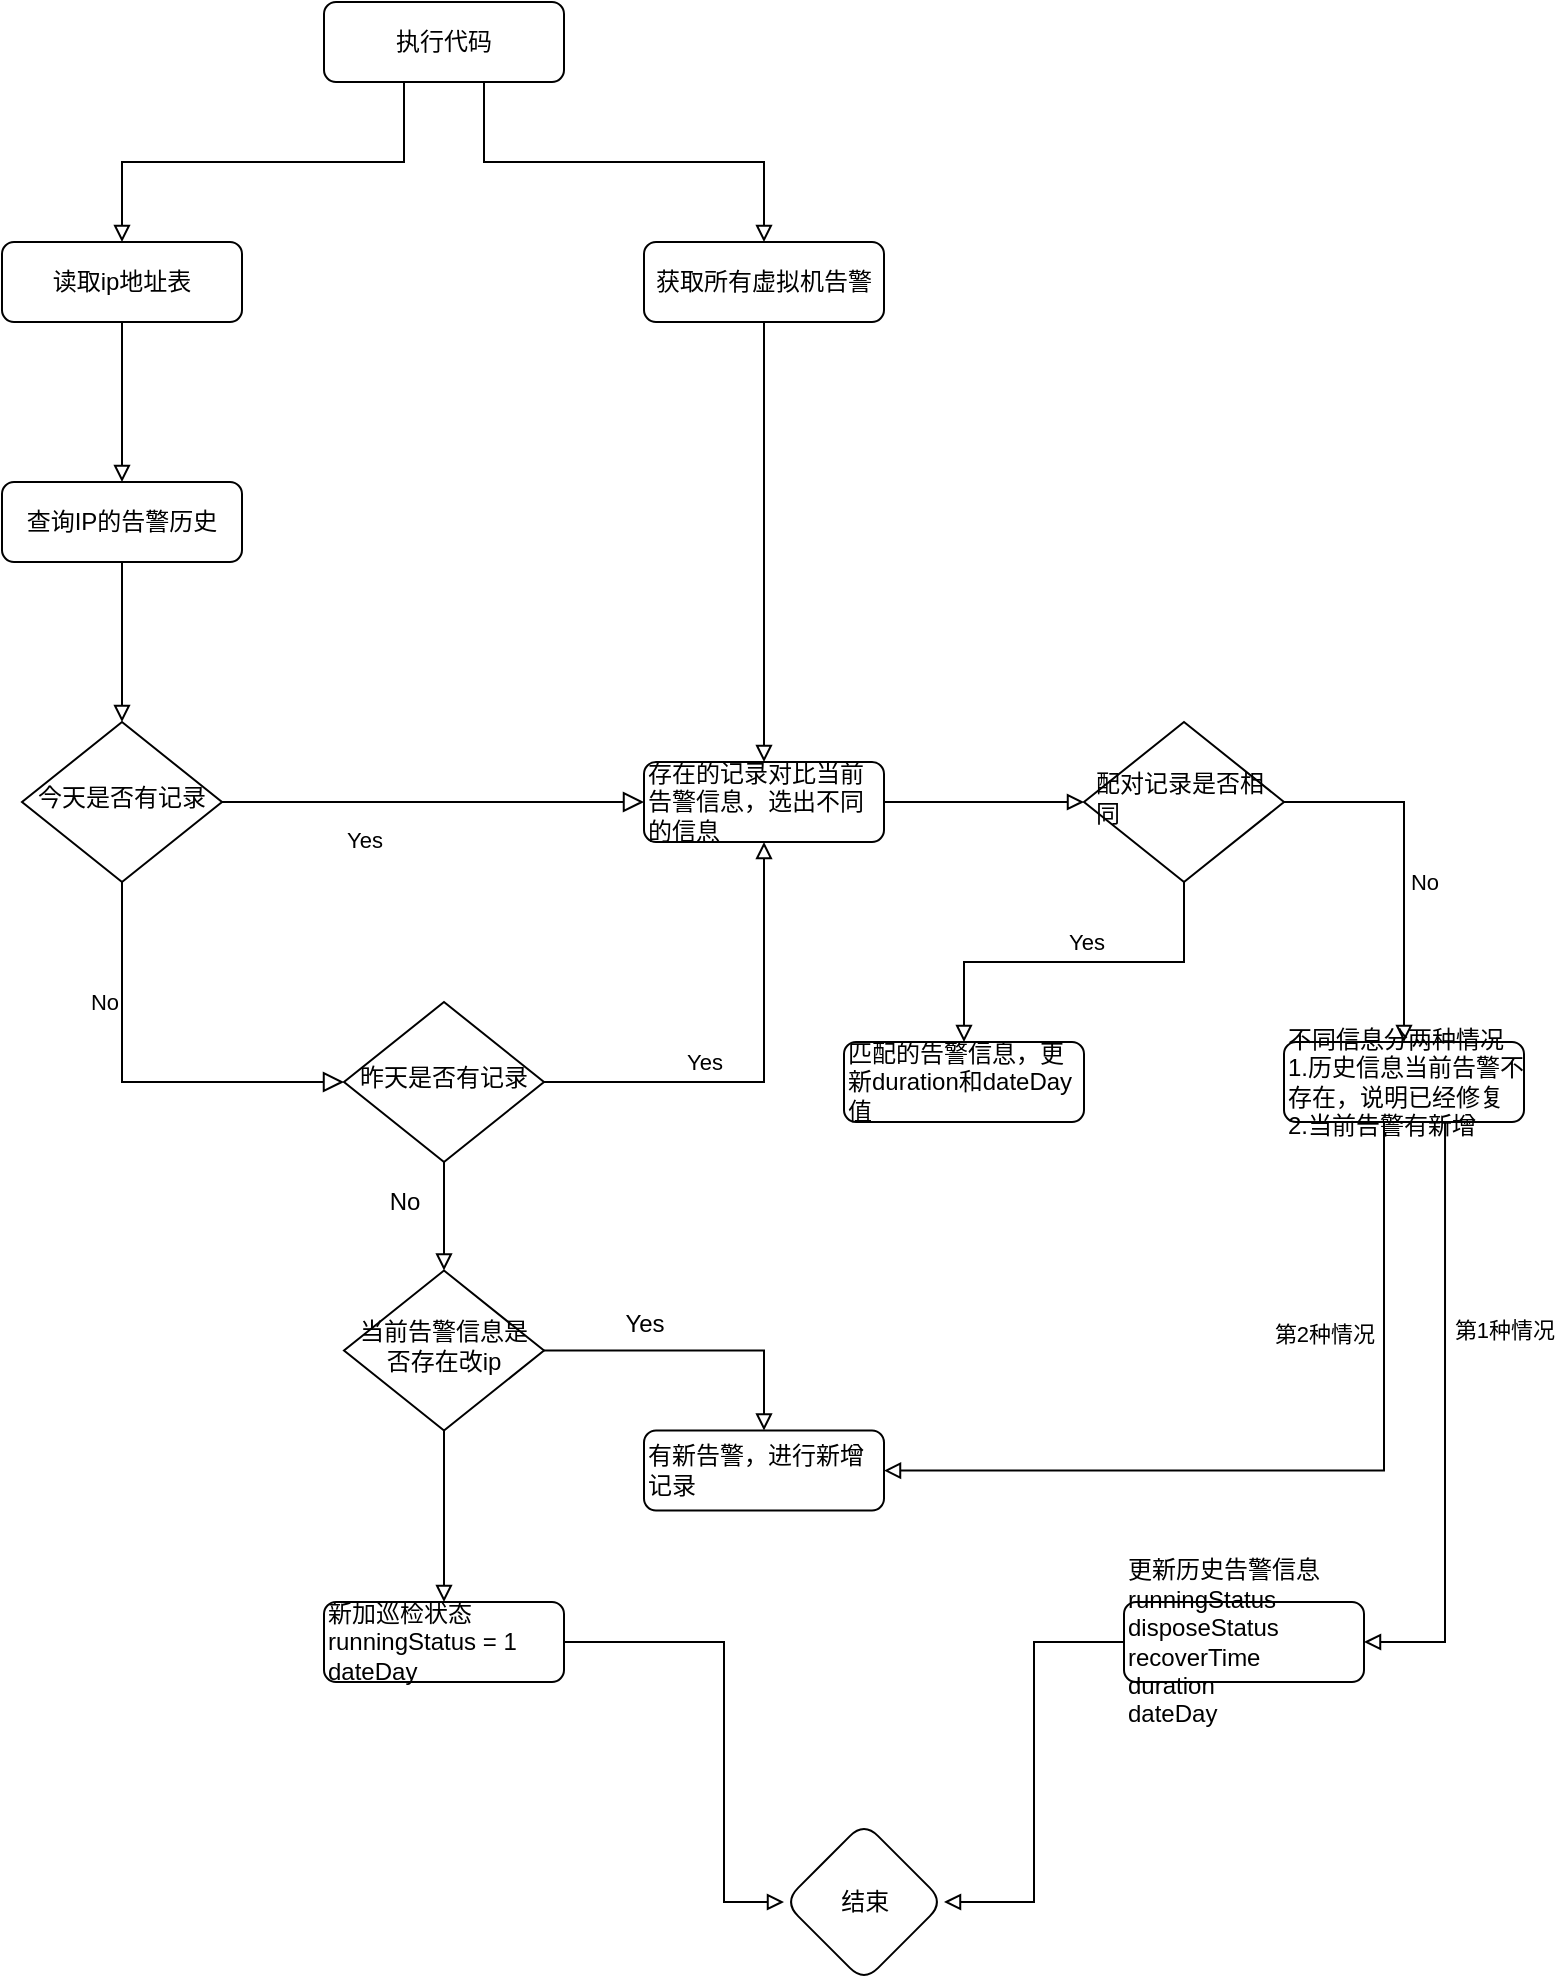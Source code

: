 <mxfile version="17.4.5" type="github">
  <diagram id="C5RBs43oDa-KdzZeNtuy" name="Page-1">
    <mxGraphModel dx="786" dy="436" grid="1" gridSize="10" guides="1" tooltips="1" connect="1" arrows="1" fold="1" page="1" pageScale="1" pageWidth="827" pageHeight="1169" math="0" shadow="0">
      <root>
        <mxCell id="WIyWlLk6GJQsqaUBKTNV-0" />
        <mxCell id="WIyWlLk6GJQsqaUBKTNV-1" parent="WIyWlLk6GJQsqaUBKTNV-0" />
        <mxCell id="_8nHyWnCvMnWl4ZnAWqh-7" value="" style="edgeStyle=orthogonalEdgeStyle;rounded=0;orthogonalLoop=1;jettySize=auto;html=1;startArrow=none;startFill=0;endArrow=block;endFill=0;" parent="WIyWlLk6GJQsqaUBKTNV-1" source="WIyWlLk6GJQsqaUBKTNV-3" target="_8nHyWnCvMnWl4ZnAWqh-6" edge="1">
          <mxGeometry relative="1" as="geometry" />
        </mxCell>
        <mxCell id="WIyWlLk6GJQsqaUBKTNV-3" value="读取ip地址表" style="rounded=1;whiteSpace=wrap;html=1;fontSize=12;glass=0;strokeWidth=1;shadow=0;" parent="WIyWlLk6GJQsqaUBKTNV-1" vertex="1">
          <mxGeometry x="119" y="160" width="120" height="40" as="geometry" />
        </mxCell>
        <mxCell id="WIyWlLk6GJQsqaUBKTNV-4" value="Yes" style="rounded=0;html=1;jettySize=auto;orthogonalLoop=1;fontSize=11;endArrow=block;endFill=0;endSize=8;strokeWidth=1;shadow=0;labelBackgroundColor=none;edgeStyle=orthogonalEdgeStyle;entryX=0;entryY=0.5;entryDx=0;entryDy=0;" parent="WIyWlLk6GJQsqaUBKTNV-1" source="WIyWlLk6GJQsqaUBKTNV-6" target="_8nHyWnCvMnWl4ZnAWqh-14" edge="1">
          <mxGeometry x="-0.333" y="-19" relative="1" as="geometry">
            <mxPoint as="offset" />
            <mxPoint x="179" y="520" as="targetPoint" />
            <Array as="points">
              <mxPoint x="270" y="440" />
            </Array>
          </mxGeometry>
        </mxCell>
        <mxCell id="WIyWlLk6GJQsqaUBKTNV-5" value="No" style="edgeStyle=orthogonalEdgeStyle;rounded=0;html=1;jettySize=auto;orthogonalLoop=1;fontSize=11;endArrow=block;endFill=0;endSize=8;strokeWidth=1;shadow=0;labelBackgroundColor=none;entryX=0;entryY=0.5;entryDx=0;entryDy=0;" parent="WIyWlLk6GJQsqaUBKTNV-1" source="WIyWlLk6GJQsqaUBKTNV-6" target="_8nHyWnCvMnWl4ZnAWqh-10" edge="1">
          <mxGeometry x="-0.431" y="-9" relative="1" as="geometry">
            <mxPoint as="offset" />
            <Array as="points">
              <mxPoint x="179" y="580" />
            </Array>
          </mxGeometry>
        </mxCell>
        <mxCell id="WIyWlLk6GJQsqaUBKTNV-6" value="今天是否有记录" style="rhombus;whiteSpace=wrap;html=1;shadow=0;fontFamily=Helvetica;fontSize=12;align=center;strokeWidth=1;spacing=6;spacingTop=-4;" parent="WIyWlLk6GJQsqaUBKTNV-1" vertex="1">
          <mxGeometry x="129" y="400" width="100" height="80" as="geometry" />
        </mxCell>
        <mxCell id="_8nHyWnCvMnWl4ZnAWqh-3" style="edgeStyle=orthogonalEdgeStyle;rounded=0;orthogonalLoop=1;jettySize=auto;html=1;entryX=0.5;entryY=0;entryDx=0;entryDy=0;endArrow=block;endFill=0;" parent="WIyWlLk6GJQsqaUBKTNV-1" source="_8nHyWnCvMnWl4ZnAWqh-0" target="WIyWlLk6GJQsqaUBKTNV-3" edge="1">
          <mxGeometry relative="1" as="geometry">
            <Array as="points">
              <mxPoint x="320" y="120" />
              <mxPoint x="179" y="120" />
            </Array>
          </mxGeometry>
        </mxCell>
        <mxCell id="_8nHyWnCvMnWl4ZnAWqh-5" value="" style="edgeStyle=orthogonalEdgeStyle;rounded=0;orthogonalLoop=1;jettySize=auto;html=1;startArrow=none;startFill=0;endArrow=block;endFill=0;" parent="WIyWlLk6GJQsqaUBKTNV-1" source="_8nHyWnCvMnWl4ZnAWqh-0" target="_8nHyWnCvMnWl4ZnAWqh-4" edge="1">
          <mxGeometry relative="1" as="geometry">
            <Array as="points">
              <mxPoint x="360" y="120" />
              <mxPoint x="500" y="120" />
            </Array>
          </mxGeometry>
        </mxCell>
        <mxCell id="_8nHyWnCvMnWl4ZnAWqh-0" value="执行代码" style="rounded=1;whiteSpace=wrap;html=1;fontSize=12;glass=0;strokeWidth=1;shadow=0;" parent="WIyWlLk6GJQsqaUBKTNV-1" vertex="1">
          <mxGeometry x="280" y="40" width="120" height="40" as="geometry" />
        </mxCell>
        <mxCell id="_8nHyWnCvMnWl4ZnAWqh-25" style="edgeStyle=orthogonalEdgeStyle;rounded=0;orthogonalLoop=1;jettySize=auto;html=1;entryX=0.5;entryY=0;entryDx=0;entryDy=0;startArrow=none;startFill=0;endArrow=block;endFill=0;" parent="WIyWlLk6GJQsqaUBKTNV-1" source="_8nHyWnCvMnWl4ZnAWqh-4" target="_8nHyWnCvMnWl4ZnAWqh-14" edge="1">
          <mxGeometry relative="1" as="geometry">
            <Array as="points">
              <mxPoint x="500" y="370" />
              <mxPoint x="500" y="370" />
            </Array>
          </mxGeometry>
        </mxCell>
        <mxCell id="_8nHyWnCvMnWl4ZnAWqh-4" value="获取所有虚拟机告警" style="rounded=1;whiteSpace=wrap;html=1;fontSize=12;glass=0;strokeWidth=1;shadow=0;" parent="WIyWlLk6GJQsqaUBKTNV-1" vertex="1">
          <mxGeometry x="440" y="160" width="120" height="40" as="geometry" />
        </mxCell>
        <mxCell id="_8nHyWnCvMnWl4ZnAWqh-8" style="edgeStyle=orthogonalEdgeStyle;rounded=0;orthogonalLoop=1;jettySize=auto;html=1;entryX=0.5;entryY=0;entryDx=0;entryDy=0;startArrow=none;startFill=0;endArrow=block;endFill=0;" parent="WIyWlLk6GJQsqaUBKTNV-1" source="_8nHyWnCvMnWl4ZnAWqh-6" target="WIyWlLk6GJQsqaUBKTNV-6" edge="1">
          <mxGeometry relative="1" as="geometry" />
        </mxCell>
        <mxCell id="_8nHyWnCvMnWl4ZnAWqh-6" value="查询IP的告警历史" style="rounded=1;whiteSpace=wrap;html=1;fontSize=12;glass=0;strokeWidth=1;shadow=0;" parent="WIyWlLk6GJQsqaUBKTNV-1" vertex="1">
          <mxGeometry x="119" y="280" width="120" height="40" as="geometry" />
        </mxCell>
        <mxCell id="_8nHyWnCvMnWl4ZnAWqh-23" style="edgeStyle=orthogonalEdgeStyle;rounded=0;orthogonalLoop=1;jettySize=auto;html=1;startArrow=none;startFill=0;endArrow=block;endFill=0;" parent="WIyWlLk6GJQsqaUBKTNV-1" source="_8nHyWnCvMnWl4ZnAWqh-10" target="_8nHyWnCvMnWl4ZnAWqh-14" edge="1">
          <mxGeometry relative="1" as="geometry" />
        </mxCell>
        <mxCell id="_8nHyWnCvMnWl4ZnAWqh-24" value="Yes" style="edgeLabel;html=1;align=center;verticalAlign=middle;resizable=0;points=[];" parent="_8nHyWnCvMnWl4ZnAWqh-23" vertex="1" connectable="0">
          <mxGeometry x="-0.087" y="2" relative="1" as="geometry">
            <mxPoint x="-25" y="-8" as="offset" />
          </mxGeometry>
        </mxCell>
        <mxCell id="_3SwLYufHKyttF1XDmPT-25" value="" style="edgeStyle=orthogonalEdgeStyle;rounded=0;orthogonalLoop=1;jettySize=auto;html=1;fontSize=12;endArrow=block;endFill=0;" edge="1" parent="WIyWlLk6GJQsqaUBKTNV-1" source="_8nHyWnCvMnWl4ZnAWqh-10" target="_3SwLYufHKyttF1XDmPT-24">
          <mxGeometry relative="1" as="geometry" />
        </mxCell>
        <mxCell id="_3SwLYufHKyttF1XDmPT-26" value="No" style="edgeLabel;html=1;align=center;verticalAlign=middle;resizable=0;points=[];fontSize=12;" vertex="1" connectable="0" parent="_3SwLYufHKyttF1XDmPT-25">
          <mxGeometry x="-0.447" relative="1" as="geometry">
            <mxPoint x="-20" y="5" as="offset" />
          </mxGeometry>
        </mxCell>
        <mxCell id="_8nHyWnCvMnWl4ZnAWqh-10" value="昨天是否有记录" style="rhombus;whiteSpace=wrap;html=1;shadow=0;fontFamily=Helvetica;fontSize=12;align=center;strokeWidth=1;spacing=6;spacingTop=-4;" parent="WIyWlLk6GJQsqaUBKTNV-1" vertex="1">
          <mxGeometry x="290" y="540" width="100" height="80" as="geometry" />
        </mxCell>
        <mxCell id="_3SwLYufHKyttF1XDmPT-12" value="" style="edgeStyle=orthogonalEdgeStyle;rounded=0;orthogonalLoop=1;jettySize=auto;html=1;endArrow=block;endFill=0;" edge="1" parent="WIyWlLk6GJQsqaUBKTNV-1" source="_8nHyWnCvMnWl4ZnAWqh-14" target="_3SwLYufHKyttF1XDmPT-7">
          <mxGeometry relative="1" as="geometry" />
        </mxCell>
        <mxCell id="_8nHyWnCvMnWl4ZnAWqh-14" value="存在的记录对比当前告警信息，选出不同的信息" style="rounded=1;whiteSpace=wrap;html=1;fontSize=12;glass=0;strokeWidth=1;shadow=0;align=left;" parent="WIyWlLk6GJQsqaUBKTNV-1" vertex="1">
          <mxGeometry x="440" y="420" width="120" height="40" as="geometry" />
        </mxCell>
        <mxCell id="_3SwLYufHKyttF1XDmPT-0" value="有新告警，进行新增记录" style="rounded=1;whiteSpace=wrap;html=1;fontSize=12;glass=0;strokeWidth=1;shadow=0;align=left;" vertex="1" parent="WIyWlLk6GJQsqaUBKTNV-1">
          <mxGeometry x="440" y="754.28" width="120" height="40" as="geometry" />
        </mxCell>
        <mxCell id="_3SwLYufHKyttF1XDmPT-15" style="edgeStyle=orthogonalEdgeStyle;rounded=0;orthogonalLoop=1;jettySize=auto;html=1;entryX=0.5;entryY=0;entryDx=0;entryDy=0;endArrow=block;endFill=0;" edge="1" parent="WIyWlLk6GJQsqaUBKTNV-1" source="_3SwLYufHKyttF1XDmPT-7" target="_3SwLYufHKyttF1XDmPT-14">
          <mxGeometry relative="1" as="geometry" />
        </mxCell>
        <mxCell id="_3SwLYufHKyttF1XDmPT-17" value="Yes" style="edgeLabel;html=1;align=center;verticalAlign=middle;resizable=0;points=[];" vertex="1" connectable="0" parent="_3SwLYufHKyttF1XDmPT-15">
          <mxGeometry x="-0.079" relative="1" as="geometry">
            <mxPoint x="-2" y="-10" as="offset" />
          </mxGeometry>
        </mxCell>
        <mxCell id="_3SwLYufHKyttF1XDmPT-16" style="edgeStyle=orthogonalEdgeStyle;rounded=0;orthogonalLoop=1;jettySize=auto;html=1;entryX=0.5;entryY=0;entryDx=0;entryDy=0;endArrow=block;endFill=0;" edge="1" parent="WIyWlLk6GJQsqaUBKTNV-1" source="_3SwLYufHKyttF1XDmPT-7" target="_3SwLYufHKyttF1XDmPT-13">
          <mxGeometry relative="1" as="geometry">
            <Array as="points">
              <mxPoint x="820" y="440" />
            </Array>
          </mxGeometry>
        </mxCell>
        <mxCell id="_3SwLYufHKyttF1XDmPT-18" value="No" style="edgeLabel;html=1;align=center;verticalAlign=middle;resizable=0;points=[];" vertex="1" connectable="0" parent="_3SwLYufHKyttF1XDmPT-16">
          <mxGeometry x="0.133" y="-1" relative="1" as="geometry">
            <mxPoint x="11" y="-2" as="offset" />
          </mxGeometry>
        </mxCell>
        <mxCell id="_3SwLYufHKyttF1XDmPT-7" value="配对记录是否相同" style="rhombus;whiteSpace=wrap;html=1;shadow=0;fontFamily=Helvetica;fontSize=12;align=left;strokeWidth=1;spacing=6;spacingTop=-4;" vertex="1" parent="WIyWlLk6GJQsqaUBKTNV-1">
          <mxGeometry x="660" y="400" width="100" height="80" as="geometry" />
        </mxCell>
        <mxCell id="_3SwLYufHKyttF1XDmPT-19" style="edgeStyle=orthogonalEdgeStyle;rounded=0;orthogonalLoop=1;jettySize=auto;html=1;entryX=1;entryY=0.5;entryDx=0;entryDy=0;endArrow=block;endFill=0;" edge="1" parent="WIyWlLk6GJQsqaUBKTNV-1" target="_3SwLYufHKyttF1XDmPT-0">
          <mxGeometry relative="1" as="geometry">
            <mxPoint x="810" y="600" as="sourcePoint" />
            <Array as="points">
              <mxPoint x="810" y="774" />
            </Array>
          </mxGeometry>
        </mxCell>
        <mxCell id="_3SwLYufHKyttF1XDmPT-21" value="第2种情况" style="edgeLabel;html=1;align=center;verticalAlign=middle;resizable=0;points=[];" vertex="1" connectable="0" parent="_3SwLYufHKyttF1XDmPT-19">
          <mxGeometry x="-0.503" relative="1" as="geometry">
            <mxPoint x="-30" as="offset" />
          </mxGeometry>
        </mxCell>
        <mxCell id="_3SwLYufHKyttF1XDmPT-20" style="edgeStyle=orthogonalEdgeStyle;rounded=0;orthogonalLoop=1;jettySize=auto;html=1;exitX=0.671;exitY=0.963;exitDx=0;exitDy=0;endArrow=block;endFill=0;exitPerimeter=0;entryX=1;entryY=0.5;entryDx=0;entryDy=0;" edge="1" parent="WIyWlLk6GJQsqaUBKTNV-1" source="_3SwLYufHKyttF1XDmPT-13" target="_3SwLYufHKyttF1XDmPT-23">
          <mxGeometry relative="1" as="geometry">
            <mxPoint x="841" y="830" as="targetPoint" />
            <Array as="points">
              <mxPoint x="841" y="860" />
            </Array>
          </mxGeometry>
        </mxCell>
        <mxCell id="_3SwLYufHKyttF1XDmPT-22" value="第1种情况" style="edgeLabel;html=1;align=center;verticalAlign=middle;resizable=0;points=[];" vertex="1" connectable="0" parent="_3SwLYufHKyttF1XDmPT-20">
          <mxGeometry x="-0.326" y="1" relative="1" as="geometry">
            <mxPoint x="28" y="3" as="offset" />
          </mxGeometry>
        </mxCell>
        <mxCell id="_3SwLYufHKyttF1XDmPT-13" value="不同信息分两种情况&lt;br&gt;1.历史信息当前告警不存在，说明已经修复&lt;br&gt;2.当前告警有新增" style="rounded=1;whiteSpace=wrap;html=1;fontSize=12;glass=0;strokeWidth=1;shadow=0;align=left;" vertex="1" parent="WIyWlLk6GJQsqaUBKTNV-1">
          <mxGeometry x="760" y="560" width="120" height="40" as="geometry" />
        </mxCell>
        <mxCell id="_3SwLYufHKyttF1XDmPT-14" value="匹配的告警信息，更新duration和dateDay值" style="rounded=1;whiteSpace=wrap;html=1;fontSize=12;glass=0;strokeWidth=1;shadow=0;align=left;" vertex="1" parent="WIyWlLk6GJQsqaUBKTNV-1">
          <mxGeometry x="540" y="560" width="120" height="40" as="geometry" />
        </mxCell>
        <mxCell id="_3SwLYufHKyttF1XDmPT-33" style="edgeStyle=orthogonalEdgeStyle;rounded=0;orthogonalLoop=1;jettySize=auto;html=1;entryX=1;entryY=0.5;entryDx=0;entryDy=0;fontSize=12;endArrow=block;endFill=0;" edge="1" parent="WIyWlLk6GJQsqaUBKTNV-1" source="_3SwLYufHKyttF1XDmPT-23" target="_3SwLYufHKyttF1XDmPT-31">
          <mxGeometry relative="1" as="geometry" />
        </mxCell>
        <mxCell id="_3SwLYufHKyttF1XDmPT-23" value="&lt;font style=&quot;font-size: 12px;&quot;&gt;更新历史告警信息runningStatus&lt;br style=&quot;font-size: 12px;&quot;&gt;disposeStatus&lt;br style=&quot;font-size: 12px;&quot;&gt;recoverTime&lt;br style=&quot;font-size: 12px;&quot;&gt;duration&lt;br style=&quot;font-size: 12px;&quot;&gt;dateDay&lt;/font&gt;" style="rounded=1;whiteSpace=wrap;html=1;fontSize=12;glass=0;strokeWidth=1;shadow=0;align=left;" vertex="1" parent="WIyWlLk6GJQsqaUBKTNV-1">
          <mxGeometry x="680" y="840" width="120" height="40" as="geometry" />
        </mxCell>
        <mxCell id="_3SwLYufHKyttF1XDmPT-27" style="edgeStyle=orthogonalEdgeStyle;rounded=0;orthogonalLoop=1;jettySize=auto;html=1;entryX=0.5;entryY=0;entryDx=0;entryDy=0;fontSize=12;endArrow=block;endFill=0;" edge="1" parent="WIyWlLk6GJQsqaUBKTNV-1" source="_3SwLYufHKyttF1XDmPT-24" target="_3SwLYufHKyttF1XDmPT-0">
          <mxGeometry relative="1" as="geometry" />
        </mxCell>
        <mxCell id="_3SwLYufHKyttF1XDmPT-30" value="Yes" style="edgeLabel;html=1;align=center;verticalAlign=middle;resizable=0;points=[];fontSize=12;" vertex="1" connectable="0" parent="_3SwLYufHKyttF1XDmPT-27">
          <mxGeometry x="-0.393" y="1" relative="1" as="geometry">
            <mxPoint x="4" y="-13" as="offset" />
          </mxGeometry>
        </mxCell>
        <mxCell id="_3SwLYufHKyttF1XDmPT-29" value="" style="edgeStyle=orthogonalEdgeStyle;rounded=0;orthogonalLoop=1;jettySize=auto;html=1;fontSize=12;endArrow=block;endFill=0;" edge="1" parent="WIyWlLk6GJQsqaUBKTNV-1" source="_3SwLYufHKyttF1XDmPT-24" target="_3SwLYufHKyttF1XDmPT-28">
          <mxGeometry relative="1" as="geometry" />
        </mxCell>
        <mxCell id="_3SwLYufHKyttF1XDmPT-24" value="当前告警信息是否存在改ip" style="rhombus;whiteSpace=wrap;html=1;shadow=0;fontFamily=Helvetica;fontSize=12;align=center;strokeWidth=1;spacing=6;spacingTop=-4;" vertex="1" parent="WIyWlLk6GJQsqaUBKTNV-1">
          <mxGeometry x="290" y="674.28" width="100" height="80" as="geometry" />
        </mxCell>
        <mxCell id="_3SwLYufHKyttF1XDmPT-32" value="" style="edgeStyle=orthogonalEdgeStyle;rounded=0;orthogonalLoop=1;jettySize=auto;html=1;fontSize=12;endArrow=block;endFill=0;" edge="1" parent="WIyWlLk6GJQsqaUBKTNV-1" source="_3SwLYufHKyttF1XDmPT-28" target="_3SwLYufHKyttF1XDmPT-31">
          <mxGeometry relative="1" as="geometry">
            <Array as="points">
              <mxPoint x="480" y="860" />
              <mxPoint x="480" y="990" />
            </Array>
          </mxGeometry>
        </mxCell>
        <mxCell id="_3SwLYufHKyttF1XDmPT-28" value="新加巡检状态&lt;br&gt;runningStatus = 1&lt;br&gt;dateDay" style="rounded=1;whiteSpace=wrap;html=1;fontSize=12;glass=0;strokeWidth=1;shadow=0;align=left;" vertex="1" parent="WIyWlLk6GJQsqaUBKTNV-1">
          <mxGeometry x="280" y="840" width="120" height="40" as="geometry" />
        </mxCell>
        <mxCell id="_3SwLYufHKyttF1XDmPT-31" value="&amp;nbsp; &amp;nbsp; &amp;nbsp; &amp;nbsp; 结束" style="rhombus;whiteSpace=wrap;html=1;align=left;rounded=1;glass=0;strokeWidth=1;shadow=0;" vertex="1" parent="WIyWlLk6GJQsqaUBKTNV-1">
          <mxGeometry x="510" y="950" width="80" height="80" as="geometry" />
        </mxCell>
      </root>
    </mxGraphModel>
  </diagram>
</mxfile>
